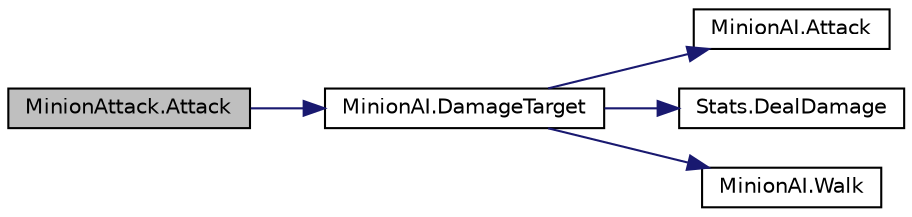 digraph "MinionAttack.Attack"
{
 // INTERACTIVE_SVG=YES
 // LATEX_PDF_SIZE
  bgcolor="transparent";
  edge [fontname="Helvetica",fontsize="10",labelfontname="Helvetica",labelfontsize="10"];
  node [fontname="Helvetica",fontsize="10",shape=record];
  rankdir="LR";
  Node1 [label="MinionAttack.Attack",height=0.2,width=0.4,color="black", fillcolor="grey75", style="filled", fontcolor="black",tooltip=" "];
  Node1 -> Node2 [color="midnightblue",fontsize="10",style="solid",fontname="Helvetica"];
  Node2 [label="MinionAI.DamageTarget",height=0.2,width=0.4,color="black",URL="$class_minion_a_i.html#a09c01338937d9f42fa47d55ca1a36cb6",tooltip=" "];
  Node2 -> Node3 [color="midnightblue",fontsize="10",style="solid",fontname="Helvetica"];
  Node3 [label="MinionAI.Attack",height=0.2,width=0.4,color="black",URL="$class_minion_a_i.html#adbc82c5f1b764d7b0e0fe202079eb84b",tooltip=" "];
  Node2 -> Node4 [color="midnightblue",fontsize="10",style="solid",fontname="Helvetica"];
  Node4 [label="Stats.DealDamage",height=0.2,width=0.4,color="black",URL="$class_stats.html#acebcf18ce39553a9c811f368a56a5583",tooltip="Specify the amount of damage and the Inventory that the amount of Gold will go in if it is hit for th..."];
  Node2 -> Node5 [color="midnightblue",fontsize="10",style="solid",fontname="Helvetica"];
  Node5 [label="MinionAI.Walk",height=0.2,width=0.4,color="black",URL="$class_minion_a_i.html#a867b6f918c8e4441ea49d9d926e7eec0",tooltip=" "];
}
